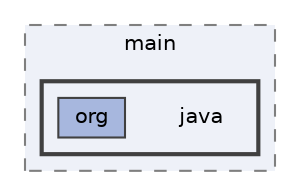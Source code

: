 digraph "/Users/charlottesoltysiak/Documents/projet_maven/mon-appli/src/main/java"
{
 // LATEX_PDF_SIZE
  bgcolor="transparent";
  edge [fontname=Helvetica,fontsize=10,labelfontname=Helvetica,labelfontsize=10];
  node [fontname=Helvetica,fontsize=10,shape=box,height=0.2,width=0.4];
  compound=true
  subgraph clusterdir_8745e8faa6ab301a901c6510897dcac1 {
    graph [ bgcolor="#eef1f8", pencolor="grey50", label="main", fontname=Helvetica,fontsize=10 style="filled,dashed", URL="dir_8745e8faa6ab301a901c6510897dcac1.html",tooltip=""]
  subgraph clusterdir_589fe9b332713fc67f2d4fce9c0bfb66 {
    graph [ bgcolor="#eef1f8", pencolor="grey25", label="", fontname=Helvetica,fontsize=10 style="filled,bold", URL="dir_589fe9b332713fc67f2d4fce9c0bfb66.html",tooltip=""]
    dir_589fe9b332713fc67f2d4fce9c0bfb66 [shape=plaintext, label="java"];
  dir_21dea63cc595f729e8a7793b7c8173df [label="org", fillcolor="#a7b7de", color="grey25", style="filled", URL="dir_21dea63cc595f729e8a7793b7c8173df.html",tooltip=""];
  }
  }
}
